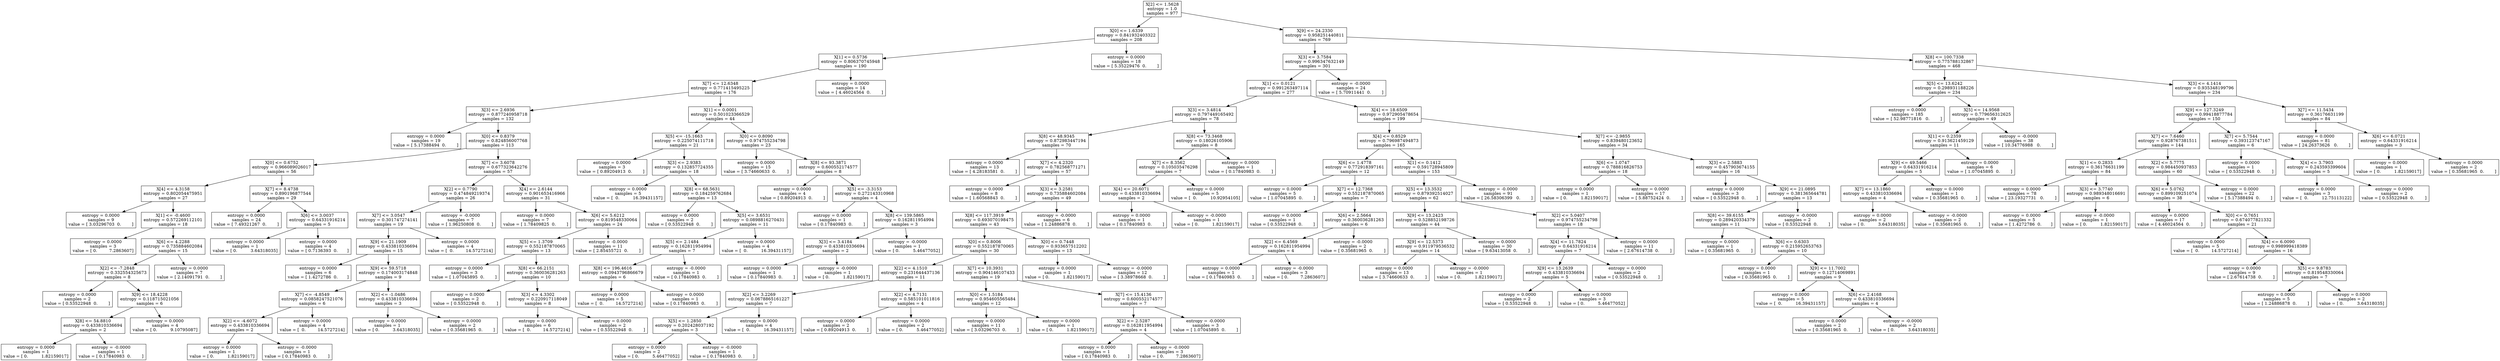 digraph Tree {
0 [label="X[2] <= 1.5628\nentropy = 1.0\nsamples = 977", shape="box"] ;
1 [label="X[0] <= 1.6339\nentropy = 0.841932403322\nsamples = 208", shape="box"] ;
0 -> 1 ;
2 [label="X[1] <= 0.5736\nentropy = 0.806370745948\nsamples = 190", shape="box"] ;
1 -> 2 ;
3 [label="X[7] <= 12.6348\nentropy = 0.771415495225\nsamples = 176", shape="box"] ;
2 -> 3 ;
4 [label="X[3] <= 2.6936\nentropy = 0.877240958718\nsamples = 132", shape="box"] ;
3 -> 4 ;
5 [label="entropy = 0.0000\nsamples = 19\nvalue = [ 5.17388494  0.        ]", shape="box"] ;
4 -> 5 ;
6 [label="X[0] <= 0.8379\nentropy = 0.824856007768\nsamples = 113", shape="box"] ;
4 -> 6 ;
7 [label="X[0] <= 0.6752\nentropy = 0.966089026017\nsamples = 56", shape="box"] ;
6 -> 7 ;
8 [label="X[4] <= 4.3158\nentropy = 0.802054475951\nsamples = 27", shape="box"] ;
7 -> 8 ;
9 [label="entropy = 0.0000\nsamples = 9\nvalue = [ 3.03296703  0.        ]", shape="box"] ;
8 -> 9 ;
10 [label="X[1] <= -0.4600\nentropy = 0.572269112101\nsamples = 18", shape="box"] ;
8 -> 10 ;
11 [label="entropy = 0.0000\nsamples = 3\nvalue = [ 0.         7.2863607]", shape="box"] ;
10 -> 11 ;
12 [label="X[6] <= 4.2288\nentropy = 0.735884602084\nsamples = 15", shape="box"] ;
10 -> 12 ;
13 [label="X[2] <= -7.2848\nentropy = 0.332554325673\nsamples = 8", shape="box"] ;
12 -> 13 ;
14 [label="entropy = 0.0000\nsamples = 2\nvalue = [ 0.53522948  0.        ]", shape="box"] ;
13 -> 14 ;
15 [label="X[9] <= 18.4228\nentropy = 0.118715021056\nsamples = 6", shape="box"] ;
13 -> 15 ;
16 [label="X[8] <= 54.8810\nentropy = 0.433810336694\nsamples = 2", shape="box"] ;
15 -> 16 ;
17 [label="entropy = 0.0000\nsamples = 1\nvalue = [ 0.          1.82159017]", shape="box"] ;
16 -> 17 ;
18 [label="entropy = -0.0000\nsamples = 1\nvalue = [ 0.17840983  0.        ]", shape="box"] ;
16 -> 18 ;
19 [label="entropy = 0.0000\nsamples = 4\nvalue = [ 0.          9.10795087]", shape="box"] ;
15 -> 19 ;
20 [label="entropy = 0.0000\nsamples = 7\nvalue = [ 2.14091791  0.        ]", shape="box"] ;
12 -> 20 ;
21 [label="X[7] <= 8.4738\nentropy = 0.890196877544\nsamples = 29", shape="box"] ;
7 -> 21 ;
22 [label="entropy = 0.0000\nsamples = 24\nvalue = [ 7.49321267  0.        ]", shape="box"] ;
21 -> 22 ;
23 [label="X[6] <= 3.0037\nentropy = 0.64331916214\nsamples = 5", shape="box"] ;
21 -> 23 ;
24 [label="entropy = 0.0000\nsamples = 1\nvalue = [ 0.          3.64318035]", shape="box"] ;
23 -> 24 ;
25 [label="entropy = 0.0000\nsamples = 4\nvalue = [ 0.7136393  0.       ]", shape="box"] ;
23 -> 25 ;
26 [label="X[7] <= 3.6078\nentropy = 0.677323642276\nsamples = 57", shape="box"] ;
6 -> 26 ;
27 [label="X[2] <= 0.7790\nentropy = 0.474849219374\nsamples = 26", shape="box"] ;
26 -> 27 ;
28 [label="X[7] <= 3.0547\nentropy = 0.301747274141\nsamples = 19", shape="box"] ;
27 -> 28 ;
29 [label="X[9] <= 21.1909\nentropy = 0.433810336694\nsamples = 15", shape="box"] ;
28 -> 29 ;
30 [label="entropy = 0.0000\nsamples = 6\nvalue = [ 1.4272786  0.       ]", shape="box"] ;
29 -> 30 ;
31 [label="X[9] <= 59.5718\nentropy = 0.174003174848\nsamples = 9", shape="box"] ;
29 -> 31 ;
32 [label="X[7] <= -4.8549\nentropy = 0.0858247521076\nsamples = 6", shape="box"] ;
31 -> 32 ;
33 [label="X[2] <= -4.6072\nentropy = 0.433810336694\nsamples = 2", shape="box"] ;
32 -> 33 ;
34 [label="entropy = 0.0000\nsamples = 1\nvalue = [ 0.          1.82159017]", shape="box"] ;
33 -> 34 ;
35 [label="entropy = -0.0000\nsamples = 1\nvalue = [ 0.17840983  0.        ]", shape="box"] ;
33 -> 35 ;
36 [label="entropy = 0.0000\nsamples = 4\nvalue = [  0.         14.5727214]", shape="box"] ;
32 -> 36 ;
37 [label="X[2] <= -1.0486\nentropy = 0.433810336694\nsamples = 3", shape="box"] ;
31 -> 37 ;
38 [label="entropy = 0.0000\nsamples = 1\nvalue = [ 0.          3.64318035]", shape="box"] ;
37 -> 38 ;
39 [label="entropy = 0.0000\nsamples = 2\nvalue = [ 0.35681965  0.        ]", shape="box"] ;
37 -> 39 ;
40 [label="entropy = 0.0000\nsamples = 4\nvalue = [  0.         14.5727214]", shape="box"] ;
28 -> 40 ;
41 [label="entropy = -0.0000\nsamples = 7\nvalue = [ 1.96250808  0.        ]", shape="box"] ;
27 -> 41 ;
42 [label="X[4] <= 2.6144\nentropy = 0.901653416966\nsamples = 31", shape="box"] ;
26 -> 42 ;
43 [label="entropy = 0.0000\nsamples = 7\nvalue = [ 1.78409825  0.        ]", shape="box"] ;
42 -> 43 ;
44 [label="X[6] <= 5.6212\nentropy = 0.819548330064\nsamples = 24", shape="box"] ;
42 -> 44 ;
45 [label="X[5] <= 1.3709\nentropy = 0.552187870065\nsamples = 13", shape="box"] ;
44 -> 45 ;
46 [label="entropy = 0.0000\nsamples = 3\nvalue = [ 1.07045895  0.        ]", shape="box"] ;
45 -> 46 ;
47 [label="X[8] <= 66.2151\nentropy = 0.360036281263\nsamples = 10", shape="box"] ;
45 -> 47 ;
48 [label="entropy = 0.0000\nsamples = 2\nvalue = [ 0.53522948  0.        ]", shape="box"] ;
47 -> 48 ;
49 [label="X[3] <= 4.3302\nentropy = 0.220917118049\nsamples = 8", shape="box"] ;
47 -> 49 ;
50 [label="entropy = 0.0000\nsamples = 6\nvalue = [  0.         14.5727214]", shape="box"] ;
49 -> 50 ;
51 [label="entropy = 0.0000\nsamples = 2\nvalue = [ 0.53522948  0.        ]", shape="box"] ;
49 -> 51 ;
52 [label="entropy = -0.0000\nsamples = 11\nvalue = [ 2.85455721  0.        ]", shape="box"] ;
44 -> 52 ;
53 [label="X[1] <= 0.0001\nentropy = 0.501023366529\nsamples = 44", shape="box"] ;
3 -> 53 ;
54 [label="X[5] <= -15.1663\nentropy = 0.225074111718\nsamples = 21", shape="box"] ;
53 -> 54 ;
55 [label="entropy = 0.0000\nsamples = 3\nvalue = [ 0.89204913  0.        ]", shape="box"] ;
54 -> 55 ;
56 [label="X[3] <= 2.9383\nentropy = 0.132857724355\nsamples = 18", shape="box"] ;
54 -> 56 ;
57 [label="entropy = 0.0000\nsamples = 5\nvalue = [  0.          16.39431157]", shape="box"] ;
56 -> 57 ;
58 [label="X[8] <= 68.5631\nentropy = 0.184259762684\nsamples = 13", shape="box"] ;
56 -> 58 ;
59 [label="entropy = 0.0000\nsamples = 2\nvalue = [ 0.53522948  0.        ]", shape="box"] ;
58 -> 59 ;
60 [label="X[5] <= 3.6531\nentropy = 0.0898816270431\nsamples = 11", shape="box"] ;
58 -> 60 ;
61 [label="X[5] <= 2.1484\nentropy = 0.162811954994\nsamples = 7", shape="box"] ;
60 -> 61 ;
62 [label="X[8] <= 196.4616\nentropy = 0.0943796866679\nsamples = 6", shape="box"] ;
61 -> 62 ;
63 [label="entropy = 0.0000\nsamples = 5\nvalue = [  0.         14.5727214]", shape="box"] ;
62 -> 63 ;
64 [label="entropy = 0.0000\nsamples = 1\nvalue = [ 0.17840983  0.        ]", shape="box"] ;
62 -> 64 ;
65 [label="entropy = -0.0000\nsamples = 1\nvalue = [ 0.17840983  0.        ]", shape="box"] ;
61 -> 65 ;
66 [label="entropy = 0.0000\nsamples = 4\nvalue = [  0.          16.39431157]", shape="box"] ;
60 -> 66 ;
67 [label="X[0] <= 0.8090\nentropy = 0.974755234798\nsamples = 23", shape="box"] ;
53 -> 67 ;
68 [label="entropy = 0.0000\nsamples = 15\nvalue = [ 3.74660633  0.        ]", shape="box"] ;
67 -> 68 ;
69 [label="X[8] <= 93.3871\nentropy = 0.600552174577\nsamples = 8", shape="box"] ;
67 -> 69 ;
70 [label="entropy = 0.0000\nsamples = 4\nvalue = [ 0.89204913  0.        ]", shape="box"] ;
69 -> 70 ;
71 [label="X[5] <= -3.3153\nentropy = 0.272143310968\nsamples = 4", shape="box"] ;
69 -> 71 ;
72 [label="entropy = 0.0000\nsamples = 1\nvalue = [ 0.17840983  0.        ]", shape="box"] ;
71 -> 72 ;
73 [label="X[8] <= 139.5865\nentropy = 0.162811954994\nsamples = 3", shape="box"] ;
71 -> 73 ;
74 [label="X[3] <= 3.4184\nentropy = 0.433810336694\nsamples = 2", shape="box"] ;
73 -> 74 ;
75 [label="entropy = 0.0000\nsamples = 1\nvalue = [ 0.17840983  0.        ]", shape="box"] ;
74 -> 75 ;
76 [label="entropy = -0.0000\nsamples = 1\nvalue = [ 0.          1.82159017]", shape="box"] ;
74 -> 76 ;
77 [label="entropy = -0.0000\nsamples = 1\nvalue = [ 0.          5.46477052]", shape="box"] ;
73 -> 77 ;
78 [label="entropy = 0.0000\nsamples = 14\nvalue = [ 4.46024564  0.        ]", shape="box"] ;
2 -> 78 ;
79 [label="entropy = 0.0000\nsamples = 18\nvalue = [ 5.35229476  0.        ]", shape="box"] ;
1 -> 79 ;
80 [label="X[9] <= 24.2330\nentropy = 0.958251440811\nsamples = 769", shape="box"] ;
0 -> 80 ;
81 [label="X[3] <= 3.7584\nentropy = 0.996347632149\nsamples = 301", shape="box"] ;
80 -> 81 ;
82 [label="X[1] <= 0.0121\nentropy = 0.991263497114\nsamples = 277", shape="box"] ;
81 -> 82 ;
83 [label="X[3] <= 3.4814\nentropy = 0.797449165492\nsamples = 78", shape="box"] ;
82 -> 83 ;
84 [label="X[8] <= 48.9345\nentropy = 0.872983447194\nsamples = 70", shape="box"] ;
83 -> 84 ;
85 [label="entropy = 0.0000\nsamples = 13\nvalue = [ 4.28183581  0.        ]", shape="box"] ;
84 -> 85 ;
86 [label="X[7] <= 4.2320\nentropy = 0.782568771271\nsamples = 57", shape="box"] ;
84 -> 86 ;
87 [label="entropy = 0.0000\nsamples = 8\nvalue = [ 1.60568843  0.        ]", shape="box"] ;
86 -> 87 ;
88 [label="X[3] <= 3.2581\nentropy = 0.735884602084\nsamples = 49", shape="box"] ;
86 -> 88 ;
89 [label="X[8] <= 117.3919\nentropy = 0.693070198475\nsamples = 43", shape="box"] ;
88 -> 89 ;
90 [label="X[0] <= 0.8006\nentropy = 0.552187870065\nsamples = 30", shape="box"] ;
89 -> 90 ;
91 [label="X[2] <= 4.1510\nentropy = 0.231644437136\nsamples = 11", shape="box"] ;
90 -> 91 ;
92 [label="X[2] <= 3.2269\nentropy = 0.0678865161227\nsamples = 7", shape="box"] ;
91 -> 92 ;
93 [label="X[5] <= 1.2850\nentropy = 0.202428037192\nsamples = 3", shape="box"] ;
92 -> 93 ;
94 [label="entropy = 0.0000\nsamples = 2\nvalue = [ 0.          5.46477052]", shape="box"] ;
93 -> 94 ;
95 [label="entropy = -0.0000\nsamples = 1\nvalue = [ 0.17840983  0.        ]", shape="box"] ;
93 -> 95 ;
96 [label="entropy = 0.0000\nsamples = 4\nvalue = [  0.          16.39431157]", shape="box"] ;
92 -> 96 ;
97 [label="X[2] <= 4.7131\nentropy = 0.585101011816\nsamples = 4", shape="box"] ;
91 -> 97 ;
98 [label="entropy = 0.0000\nsamples = 2\nvalue = [ 0.89204913  0.        ]", shape="box"] ;
97 -> 98 ;
99 [label="entropy = 0.0000\nsamples = 2\nvalue = [ 0.          5.46477052]", shape="box"] ;
97 -> 99 ;
100 [label="X[7] <= 10.3931\nentropy = 0.904146107433\nsamples = 19", shape="box"] ;
90 -> 100 ;
101 [label="X[0] <= 1.5184\nentropy = 0.954605565484\nsamples = 12", shape="box"] ;
100 -> 101 ;
102 [label="entropy = 0.0000\nsamples = 11\nvalue = [ 3.03296703  0.        ]", shape="box"] ;
101 -> 102 ;
103 [label="entropy = 0.0000\nsamples = 1\nvalue = [ 0.          1.82159017]", shape="box"] ;
101 -> 103 ;
104 [label="X[7] <= 15.4136\nentropy = 0.600552174577\nsamples = 7", shape="box"] ;
100 -> 104 ;
105 [label="X[2] <= 2.5287\nentropy = 0.162811954994\nsamples = 4", shape="box"] ;
104 -> 105 ;
106 [label="entropy = 0.0000\nsamples = 1\nvalue = [ 0.17840983  0.        ]", shape="box"] ;
105 -> 106 ;
107 [label="entropy = -0.0000\nsamples = 3\nvalue = [ 0.         7.2863607]", shape="box"] ;
105 -> 107 ;
108 [label="entropy = -0.0000\nsamples = 3\nvalue = [ 1.07045895  0.        ]", shape="box"] ;
104 -> 108 ;
109 [label="X[0] <= 0.7448\nentropy = 0.933657512202\nsamples = 13", shape="box"] ;
89 -> 109 ;
110 [label="entropy = 0.0000\nsamples = 1\nvalue = [ 0.          1.82159017]", shape="box"] ;
109 -> 110 ;
111 [label="entropy = -0.0000\nsamples = 12\nvalue = [ 3.38978668  0.        ]", shape="box"] ;
109 -> 111 ;
112 [label="entropy = -0.0000\nsamples = 6\nvalue = [ 1.24886878  0.        ]", shape="box"] ;
88 -> 112 ;
113 [label="X[8] <= 73.3468\nentropy = 0.18026105906\nsamples = 8", shape="box"] ;
83 -> 113 ;
114 [label="X[7] <= 8.3562\nentropy = 0.105035476298\nsamples = 7", shape="box"] ;
113 -> 114 ;
115 [label="X[4] <= 20.6071\nentropy = 0.433810336694\nsamples = 2", shape="box"] ;
114 -> 115 ;
116 [label="entropy = 0.0000\nsamples = 1\nvalue = [ 0.17840983  0.        ]", shape="box"] ;
115 -> 116 ;
117 [label="entropy = -0.0000\nsamples = 1\nvalue = [ 0.          1.82159017]", shape="box"] ;
115 -> 117 ;
118 [label="entropy = 0.0000\nsamples = 5\nvalue = [  0.          10.92954105]", shape="box"] ;
114 -> 118 ;
119 [label="entropy = 0.0000\nsamples = 1\nvalue = [ 0.17840983  0.        ]", shape="box"] ;
113 -> 119 ;
120 [label="X[4] <= 18.6509\nentropy = 0.972905478654\nsamples = 199", shape="box"] ;
82 -> 120 ;
121 [label="X[4] <= 0.8529\nentropy = 0.796987494873\nsamples = 165", shape="box"] ;
120 -> 121 ;
122 [label="X[6] <= 1.4778\nentropy = 0.772918397161\nsamples = 12", shape="box"] ;
121 -> 122 ;
123 [label="entropy = 0.0000\nsamples = 5\nvalue = [ 1.07045895  0.        ]", shape="box"] ;
122 -> 123 ;
124 [label="X[7] <= 12.7368\nentropy = 0.552187870065\nsamples = 7", shape="box"] ;
122 -> 124 ;
125 [label="entropy = 0.0000\nsamples = 1\nvalue = [ 0.53522948  0.        ]", shape="box"] ;
124 -> 125 ;
126 [label="X[6] <= 2.5664\nentropy = 0.360036281263\nsamples = 6", shape="box"] ;
124 -> 126 ;
127 [label="X[2] <= 6.4569\nentropy = 0.162811954994\nsamples = 4", shape="box"] ;
126 -> 127 ;
128 [label="entropy = 0.0000\nsamples = 1\nvalue = [ 0.17840983  0.        ]", shape="box"] ;
127 -> 128 ;
129 [label="entropy = -0.0000\nsamples = 3\nvalue = [ 0.         7.2863607]", shape="box"] ;
127 -> 129 ;
130 [label="entropy = -0.0000\nsamples = 2\nvalue = [ 0.35681965  0.        ]", shape="box"] ;
126 -> 130 ;
131 [label="X[1] <= 0.1412\nentropy = 0.591728945809\nsamples = 153", shape="box"] ;
121 -> 131 ;
132 [label="X[5] <= 13.3532\nentropy = 0.879392514027\nsamples = 62", shape="box"] ;
131 -> 132 ;
133 [label="X[9] <= 13.2423\nentropy = 0.528852198726\nsamples = 44", shape="box"] ;
132 -> 133 ;
134 [label="X[9] <= 12.5373\nentropy = 0.911979536532\nsamples = 14", shape="box"] ;
133 -> 134 ;
135 [label="entropy = 0.0000\nsamples = 13\nvalue = [ 3.74660633  0.        ]", shape="box"] ;
134 -> 135 ;
136 [label="entropy = -0.0000\nsamples = 1\nvalue = [ 0.          1.82159017]", shape="box"] ;
134 -> 136 ;
137 [label="entropy = 0.0000\nsamples = 30\nvalue = [ 9.63413058  0.        ]", shape="box"] ;
133 -> 137 ;
138 [label="X[2] <= 5.0407\nentropy = 0.974755234798\nsamples = 18", shape="box"] ;
132 -> 138 ;
139 [label="X[4] <= 11.7824\nentropy = 0.64331916214\nsamples = 7", shape="box"] ;
138 -> 139 ;
140 [label="X[9] <= 13.2639\nentropy = 0.433810336694\nsamples = 5", shape="box"] ;
139 -> 140 ;
141 [label="entropy = 0.0000\nsamples = 2\nvalue = [ 0.53522948  0.        ]", shape="box"] ;
140 -> 141 ;
142 [label="entropy = 0.0000\nsamples = 3\nvalue = [ 0.          5.46477052]", shape="box"] ;
140 -> 142 ;
143 [label="entropy = 0.0000\nsamples = 2\nvalue = [ 0.53522948  0.        ]", shape="box"] ;
139 -> 143 ;
144 [label="entropy = 0.0000\nsamples = 11\nvalue = [ 2.67614738  0.        ]", shape="box"] ;
138 -> 144 ;
145 [label="entropy = -0.0000\nsamples = 91\nvalue = [ 26.58306399   0.        ]", shape="box"] ;
131 -> 145 ;
146 [label="X[7] <= -2.9855\nentropy = 0.839480123652\nsamples = 34", shape="box"] ;
120 -> 146 ;
147 [label="X[6] <= 1.0747\nentropy = 0.788816826753\nsamples = 18", shape="box"] ;
146 -> 147 ;
148 [label="entropy = 0.0000\nsamples = 1\nvalue = [ 0.          1.82159017]", shape="box"] ;
147 -> 148 ;
149 [label="entropy = 0.0000\nsamples = 17\nvalue = [ 5.88752424  0.        ]", shape="box"] ;
147 -> 149 ;
150 [label="X[3] <= 2.5883\nentropy = 0.457903674155\nsamples = 16", shape="box"] ;
146 -> 150 ;
151 [label="entropy = 0.0000\nsamples = 3\nvalue = [ 0.53522948  0.        ]", shape="box"] ;
150 -> 151 ;
152 [label="X[9] <= 21.0895\nentropy = 0.381365644781\nsamples = 13", shape="box"] ;
150 -> 152 ;
153 [label="X[8] <= 39.6155\nentropy = 0.289420334379\nsamples = 11", shape="box"] ;
152 -> 153 ;
154 [label="entropy = 0.0000\nsamples = 1\nvalue = [ 0.35681965  0.        ]", shape="box"] ;
153 -> 154 ;
155 [label="X[6] <= 0.6303\nentropy = 0.215952653763\nsamples = 10", shape="box"] ;
153 -> 155 ;
156 [label="entropy = 0.0000\nsamples = 1\nvalue = [ 0.35681965  0.        ]", shape="box"] ;
155 -> 156 ;
157 [label="X[9] <= 11.7002\nentropy = 0.12714069891\nsamples = 9", shape="box"] ;
155 -> 157 ;
158 [label="entropy = 0.0000\nsamples = 5\nvalue = [  0.          16.39431157]", shape="box"] ;
157 -> 158 ;
159 [label="X[6] <= 2.4168\nentropy = 0.433810336694\nsamples = 4", shape="box"] ;
157 -> 159 ;
160 [label="entropy = 0.0000\nsamples = 2\nvalue = [ 0.35681965  0.        ]", shape="box"] ;
159 -> 160 ;
161 [label="entropy = -0.0000\nsamples = 2\nvalue = [ 0.          3.64318035]", shape="box"] ;
159 -> 161 ;
162 [label="entropy = -0.0000\nsamples = 2\nvalue = [ 0.53522948  0.        ]", shape="box"] ;
152 -> 162 ;
163 [label="entropy = -0.0000\nsamples = 24\nvalue = [ 5.70911441  0.        ]", shape="box"] ;
81 -> 163 ;
164 [label="X[8] <= 100.7338\nentropy = 0.775788132867\nsamples = 468", shape="box"] ;
80 -> 164 ;
165 [label="X[5] <= 13.6242\nentropy = 0.298931188226\nsamples = 234", shape="box"] ;
164 -> 165 ;
166 [label="entropy = 0.0000\nsamples = 185\nvalue = [ 52.98771816   0.        ]", shape="box"] ;
165 -> 166 ;
167 [label="X[5] <= 14.9568\nentropy = 0.779656312625\nsamples = 49", shape="box"] ;
165 -> 167 ;
168 [label="X[1] <= 0.2359\nentropy = 0.913621459129\nsamples = 11", shape="box"] ;
167 -> 168 ;
169 [label="X[9] <= 49.5466\nentropy = 0.64331916214\nsamples = 5", shape="box"] ;
168 -> 169 ;
170 [label="X[7] <= 13.1860\nentropy = 0.433810336694\nsamples = 4", shape="box"] ;
169 -> 170 ;
171 [label="entropy = 0.0000\nsamples = 2\nvalue = [ 0.          3.64318035]", shape="box"] ;
170 -> 171 ;
172 [label="entropy = -0.0000\nsamples = 2\nvalue = [ 0.35681965  0.        ]", shape="box"] ;
170 -> 172 ;
173 [label="entropy = 0.0000\nsamples = 1\nvalue = [ 0.35681965  0.        ]", shape="box"] ;
169 -> 173 ;
174 [label="entropy = 0.0000\nsamples = 6\nvalue = [ 1.07045895  0.        ]", shape="box"] ;
168 -> 174 ;
175 [label="entropy = -0.0000\nsamples = 38\nvalue = [ 10.34776988   0.        ]", shape="box"] ;
167 -> 175 ;
176 [label="X[3] <= 4.1414\nentropy = 0.935348199796\nsamples = 234", shape="box"] ;
164 -> 176 ;
177 [label="X[9] <= 127.3249\nentropy = 0.99418877784\nsamples = 150", shape="box"] ;
176 -> 177 ;
178 [label="X[7] <= 7.6460\nentropy = 0.928767381511\nsamples = 144", shape="box"] ;
177 -> 178 ;
179 [label="X[1] <= 0.2833\nentropy = 0.36176631199\nsamples = 84", shape="box"] ;
178 -> 179 ;
180 [label="entropy = 0.0000\nsamples = 78\nvalue = [ 23.19327731   0.        ]", shape="box"] ;
179 -> 180 ;
181 [label="X[3] <= 3.7740\nentropy = 0.989348016691\nsamples = 6", shape="box"] ;
179 -> 181 ;
182 [label="entropy = 0.0000\nsamples = 5\nvalue = [ 1.4272786  0.       ]", shape="box"] ;
181 -> 182 ;
183 [label="entropy = -0.0000\nsamples = 1\nvalue = [ 0.          1.82159017]", shape="box"] ;
181 -> 183 ;
184 [label="X[2] <= 5.7775\nentropy = 0.984450937853\nsamples = 60", shape="box"] ;
178 -> 184 ;
185 [label="X[6] <= 5.0762\nentropy = 0.899109251074\nsamples = 38", shape="box"] ;
184 -> 185 ;
186 [label="entropy = 0.0000\nsamples = 17\nvalue = [ 4.46024564  0.        ]", shape="box"] ;
185 -> 186 ;
187 [label="X[0] <= 0.7651\nentropy = 0.674077821332\nsamples = 21", shape="box"] ;
185 -> 187 ;
188 [label="entropy = 0.0000\nsamples = 5\nvalue = [  0.         14.5727214]", shape="box"] ;
187 -> 188 ;
189 [label="X[4] <= 6.0090\nentropy = 0.998999418389\nsamples = 16", shape="box"] ;
187 -> 189 ;
190 [label="entropy = 0.0000\nsamples = 9\nvalue = [ 2.67614738  0.        ]", shape="box"] ;
189 -> 190 ;
191 [label="X[5] <= 9.8783\nentropy = 0.819548330064\nsamples = 7", shape="box"] ;
189 -> 191 ;
192 [label="entropy = 0.0000\nsamples = 5\nvalue = [ 1.24886878  0.        ]", shape="box"] ;
191 -> 192 ;
193 [label="entropy = 0.0000\nsamples = 2\nvalue = [ 0.          3.64318035]", shape="box"] ;
191 -> 193 ;
194 [label="entropy = 0.0000\nsamples = 22\nvalue = [ 5.17388494  0.        ]", shape="box"] ;
184 -> 194 ;
195 [label="X[7] <= 5.7544\nentropy = 0.393123747167\nsamples = 6", shape="box"] ;
177 -> 195 ;
196 [label="entropy = 0.0000\nsamples = 1\nvalue = [ 0.53522948  0.        ]", shape="box"] ;
195 -> 196 ;
197 [label="X[4] <= 3.7903\nentropy = 0.243593399604\nsamples = 5", shape="box"] ;
195 -> 197 ;
198 [label="entropy = 0.0000\nsamples = 3\nvalue = [  0.          12.75113122]", shape="box"] ;
197 -> 198 ;
199 [label="entropy = 0.0000\nsamples = 2\nvalue = [ 0.53522948  0.        ]", shape="box"] ;
197 -> 199 ;
200 [label="X[7] <= 11.5434\nentropy = 0.36176631199\nsamples = 84", shape="box"] ;
176 -> 200 ;
201 [label="entropy = 0.0000\nsamples = 81\nvalue = [ 24.26373626   0.        ]", shape="box"] ;
200 -> 201 ;
202 [label="X[6] <= 6.0721\nentropy = 0.64331916214\nsamples = 3", shape="box"] ;
200 -> 202 ;
203 [label="entropy = 0.0000\nsamples = 1\nvalue = [ 0.          1.82159017]", shape="box"] ;
202 -> 203 ;
204 [label="entropy = 0.0000\nsamples = 2\nvalue = [ 0.35681965  0.        ]", shape="box"] ;
202 -> 204 ;
}